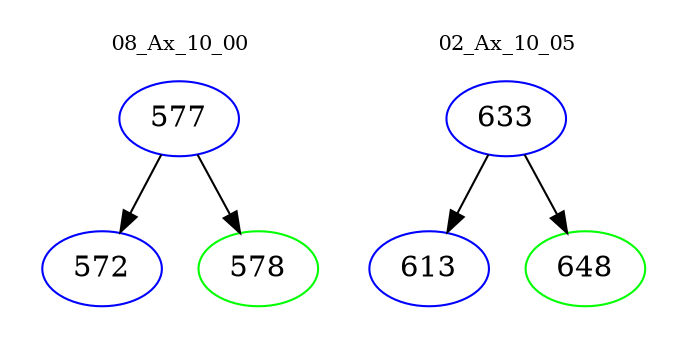 digraph{
subgraph cluster_0 {
color = white
label = "08_Ax_10_00";
fontsize=10;
T0_577 [label="577", color="blue"]
T0_577 -> T0_572 [color="black"]
T0_572 [label="572", color="blue"]
T0_577 -> T0_578 [color="black"]
T0_578 [label="578", color="green"]
}
subgraph cluster_1 {
color = white
label = "02_Ax_10_05";
fontsize=10;
T1_633 [label="633", color="blue"]
T1_633 -> T1_613 [color="black"]
T1_613 [label="613", color="blue"]
T1_633 -> T1_648 [color="black"]
T1_648 [label="648", color="green"]
}
}
